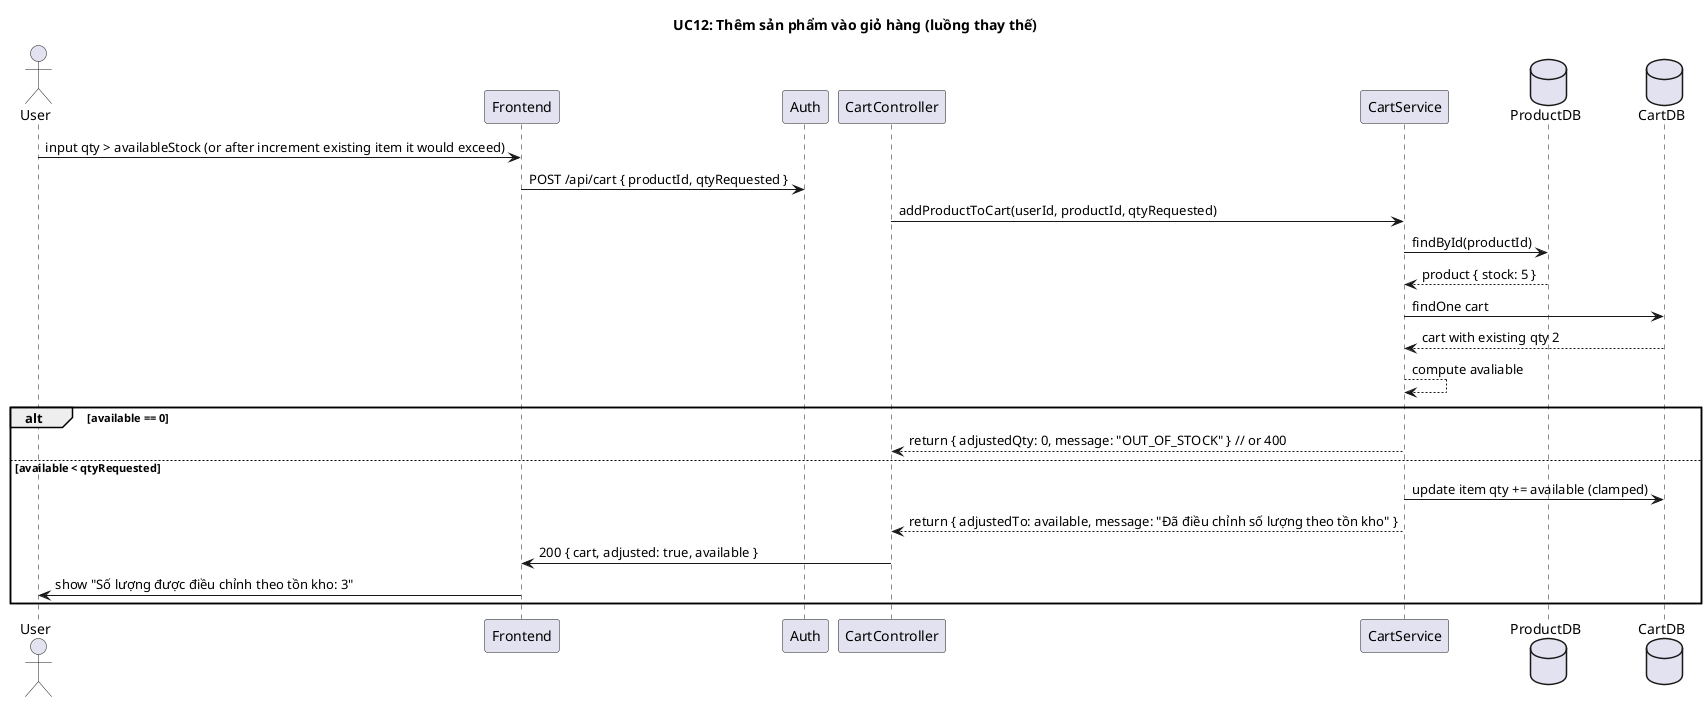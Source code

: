 @startuml UC12_AddToCart_AdjustToStock

title UC12: Thêm sản phẩm vào giỏ hàng (luồng thay thế)

actor User
participant Frontend
participant Auth
participant CartController
participant CartService
database ProductDB
database CartDB

User -> Frontend: input qty > availableStock (or after increment existing item it would exceed)
Frontend -> Auth: POST /api/cart { productId, qtyRequested }
CartController -> CartService: addProductToCart(userId, productId, qtyRequested)
CartService -> ProductDB: findById(productId)
ProductDB --> CartService: product { stock: 5 }
CartService -> CartDB: findOne cart
CartDB --> CartService: cart with existing qty 2
CartService --> CartService: compute avaliable 
alt available == 0
  CartService --> CartController: return { adjustedQty: 0, message: "OUT_OF_STOCK" } // or 400
else available < qtyRequested
  CartService -> CartDB: update item qty += available (clamped)
  CartService --> CartController: return { adjustedTo: available, message: "Đã điều chỉnh số lượng theo tồn kho" }
  CartController -> Frontend: 200 { cart, adjusted: true, available }
  Frontend -> User: show "Số lượng được điều chỉnh theo tồn kho: 3"
end
@enduml
